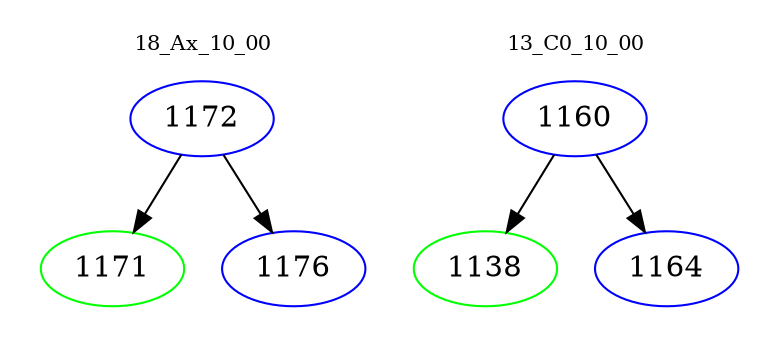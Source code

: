 digraph{
subgraph cluster_0 {
color = white
label = "18_Ax_10_00";
fontsize=10;
T0_1172 [label="1172", color="blue"]
T0_1172 -> T0_1171 [color="black"]
T0_1171 [label="1171", color="green"]
T0_1172 -> T0_1176 [color="black"]
T0_1176 [label="1176", color="blue"]
}
subgraph cluster_1 {
color = white
label = "13_C0_10_00";
fontsize=10;
T1_1160 [label="1160", color="blue"]
T1_1160 -> T1_1138 [color="black"]
T1_1138 [label="1138", color="green"]
T1_1160 -> T1_1164 [color="black"]
T1_1164 [label="1164", color="blue"]
}
}
